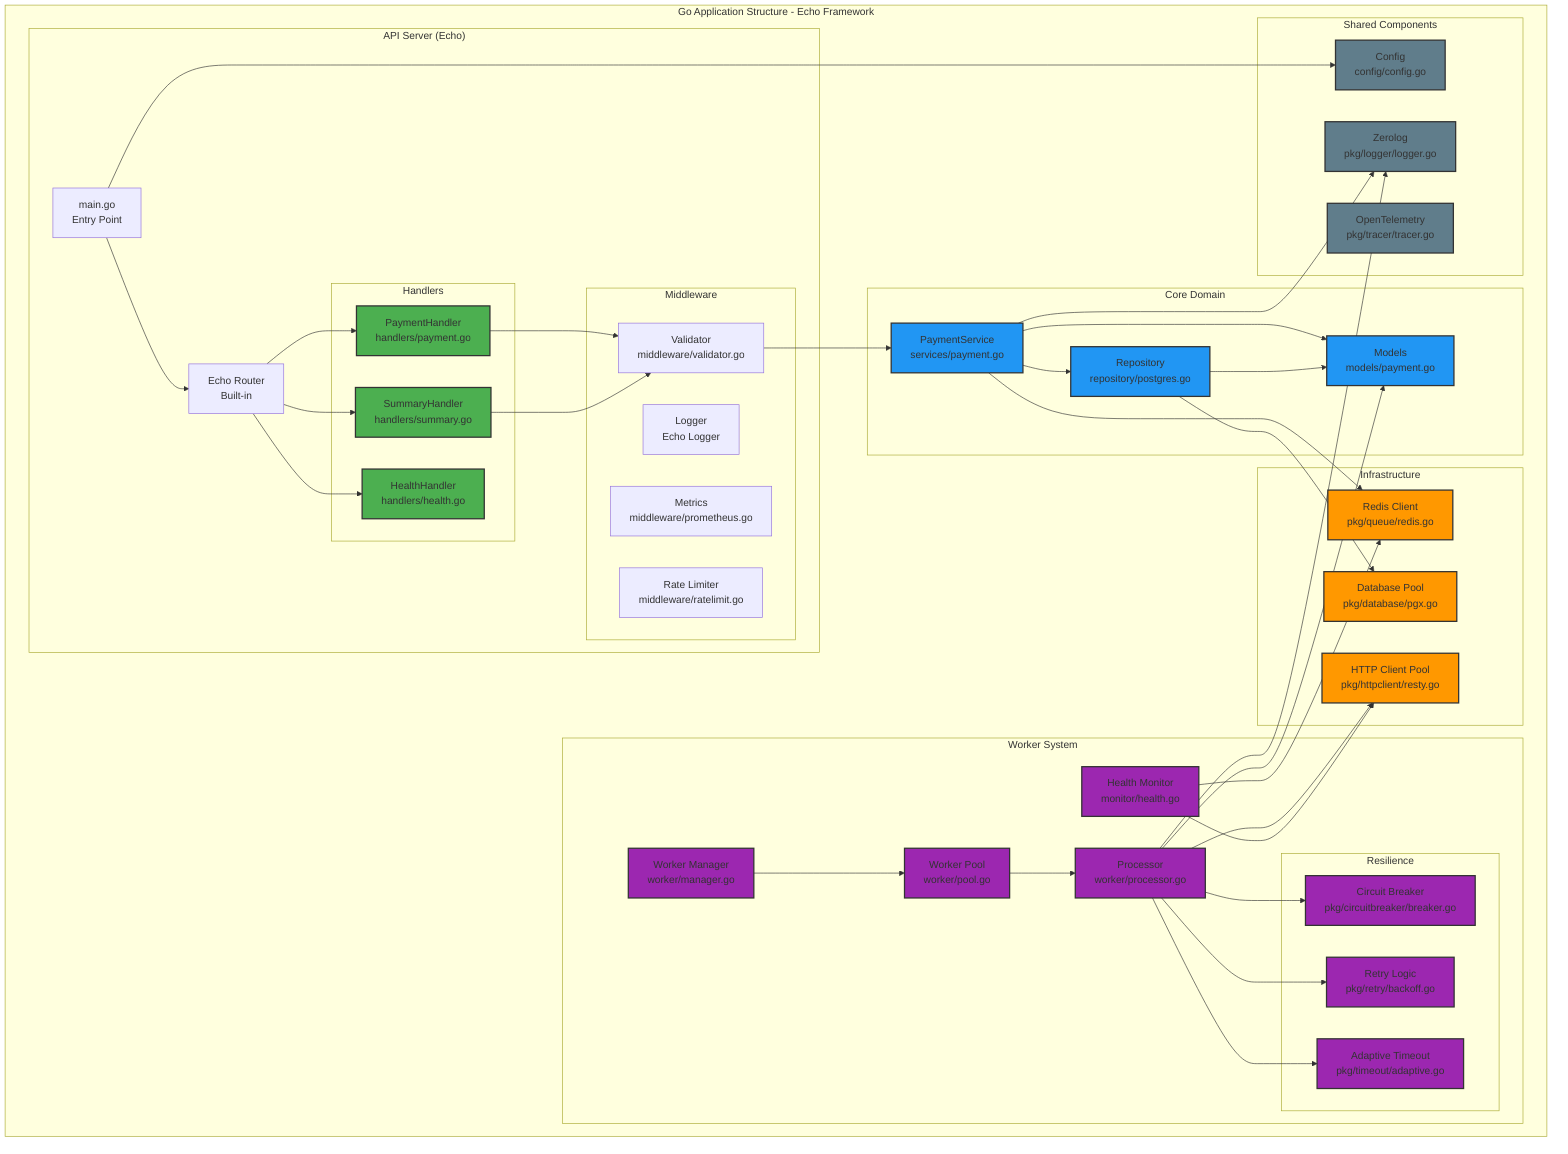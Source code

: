 graph TB
    subgraph "Go Application Structure - Echo Framework"
        subgraph "API Server (Echo)"
            Main[main.go<br/>Entry Point]
            Router[Echo Router<br/>Built-in]
            
            subgraph "Handlers"
                PH[PaymentHandler<br/>handlers/payment.go]
                SH[SummaryHandler<br/>handlers/summary.go]
                HH[HealthHandler<br/>handlers/health.go]
            end
            
            subgraph "Middleware"
                Val[Validator<br/>middleware/validator.go]
                Log[Logger<br/>Echo Logger]
                Metrics[Metrics<br/>middleware/prometheus.go]
                RateLimit[Rate Limiter<br/>middleware/ratelimit.go]
            end
        end
        
        subgraph "Core Domain"
            Models[Models<br/>models/payment.go]
            Service[PaymentService<br/>services/payment.go]
            Repo[Repository<br/>repository/postgres.go]
        end
        
        subgraph "Infrastructure"
            DB[Database Pool<br/>pkg/database/pgx.go]
            Queue[Redis Client<br/>pkg/queue/redis.go]
            HTTP[HTTP Client Pool<br/>pkg/httpclient/resty.go]
        end
        
        subgraph "Worker System"
            WM[Worker Manager<br/>worker/manager.go]
            WP[Worker Pool<br/>worker/pool.go]
            Proc[Processor<br/>worker/processor.go]
            
            subgraph "Resilience"
                CB[Circuit Breaker<br/>pkg/circuitbreaker/breaker.go]
                Retry[Retry Logic<br/>pkg/retry/backoff.go]
                Timeout[Adaptive Timeout<br/>pkg/timeout/adaptive.go]
            end
            
            HMon[Health Monitor<br/>monitor/health.go]
        end
        
        subgraph "Shared Components"
            Config[Config<br/>config/config.go]
            Logger[Zerolog<br/>pkg/logger/logger.go]
            Tracer[OpenTelemetry<br/>pkg/tracer/tracer.go]
        end
    end
    
    %% API Flow
    Main --> Router
    Router --> PH
    Router --> SH
    Router --> HH
    PH --> Val
    SH --> Val
    Val --> Service
    Service --> Repo
    Service --> Queue
    Repo --> DB
    
    %% Worker Flow
    WM --> WP
    WP --> Proc
    Proc --> CB
    Proc --> Retry
    Proc --> Timeout
    Proc --> HTTP
    HMon --> HTTP
    HMon --> Queue
    
    %% Shared Resources
    Service --> Models
    Proc --> Models
    Repo --> Models
    Main --> Config
    Service --> Logger
    Proc --> Logger
    
    %% Styling
    classDef handler fill:#4CAF50,stroke:#333,stroke-width:2px
    classDef core fill:#2196F3,stroke:#333,stroke-width:2px
    classDef infra fill:#FF9800,stroke:#333,stroke-width:2px
    classDef worker fill:#9C27B0,stroke:#333,stroke-width:2px
    classDef shared fill:#607D8B,stroke:#333,stroke-width:2px
    
    class PH,SH,HH handler
    class Models,Service,Repo core
    class DB,Queue,HTTP infra
    class WM,WP,Proc,CB,Retry,Timeout,HMon worker
    class Config,Logger,Tracer shared